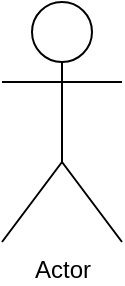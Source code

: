 <mxfile version="24.5.4" type="github">
  <diagram name="‫עמוד-1‬" id="oHaQ85wRBRcyyTAZrTat">
    <mxGraphModel dx="1002" dy="569" grid="1" gridSize="10" guides="1" tooltips="1" connect="1" arrows="1" fold="1" page="1" pageScale="1" pageWidth="827" pageHeight="1169" math="0" shadow="0">
      <root>
        <object label="" ghj="hj&#xa;" id="0">
          <mxCell />
        </object>
        <mxCell id="1" parent="0" />
        <object label="Actor" kdjfd="nknk&#xa;&#xa;" id="Rgl3CEQJT4-loNlTJzd--1">
          <mxCell style="shape=umlActor;verticalLabelPosition=bottom;verticalAlign=top;html=1;outlineConnect=0;" vertex="1" parent="1">
            <mxGeometry x="50" y="100" width="60" height="120" as="geometry" />
          </mxCell>
        </object>
      </root>
    </mxGraphModel>
  </diagram>
</mxfile>
